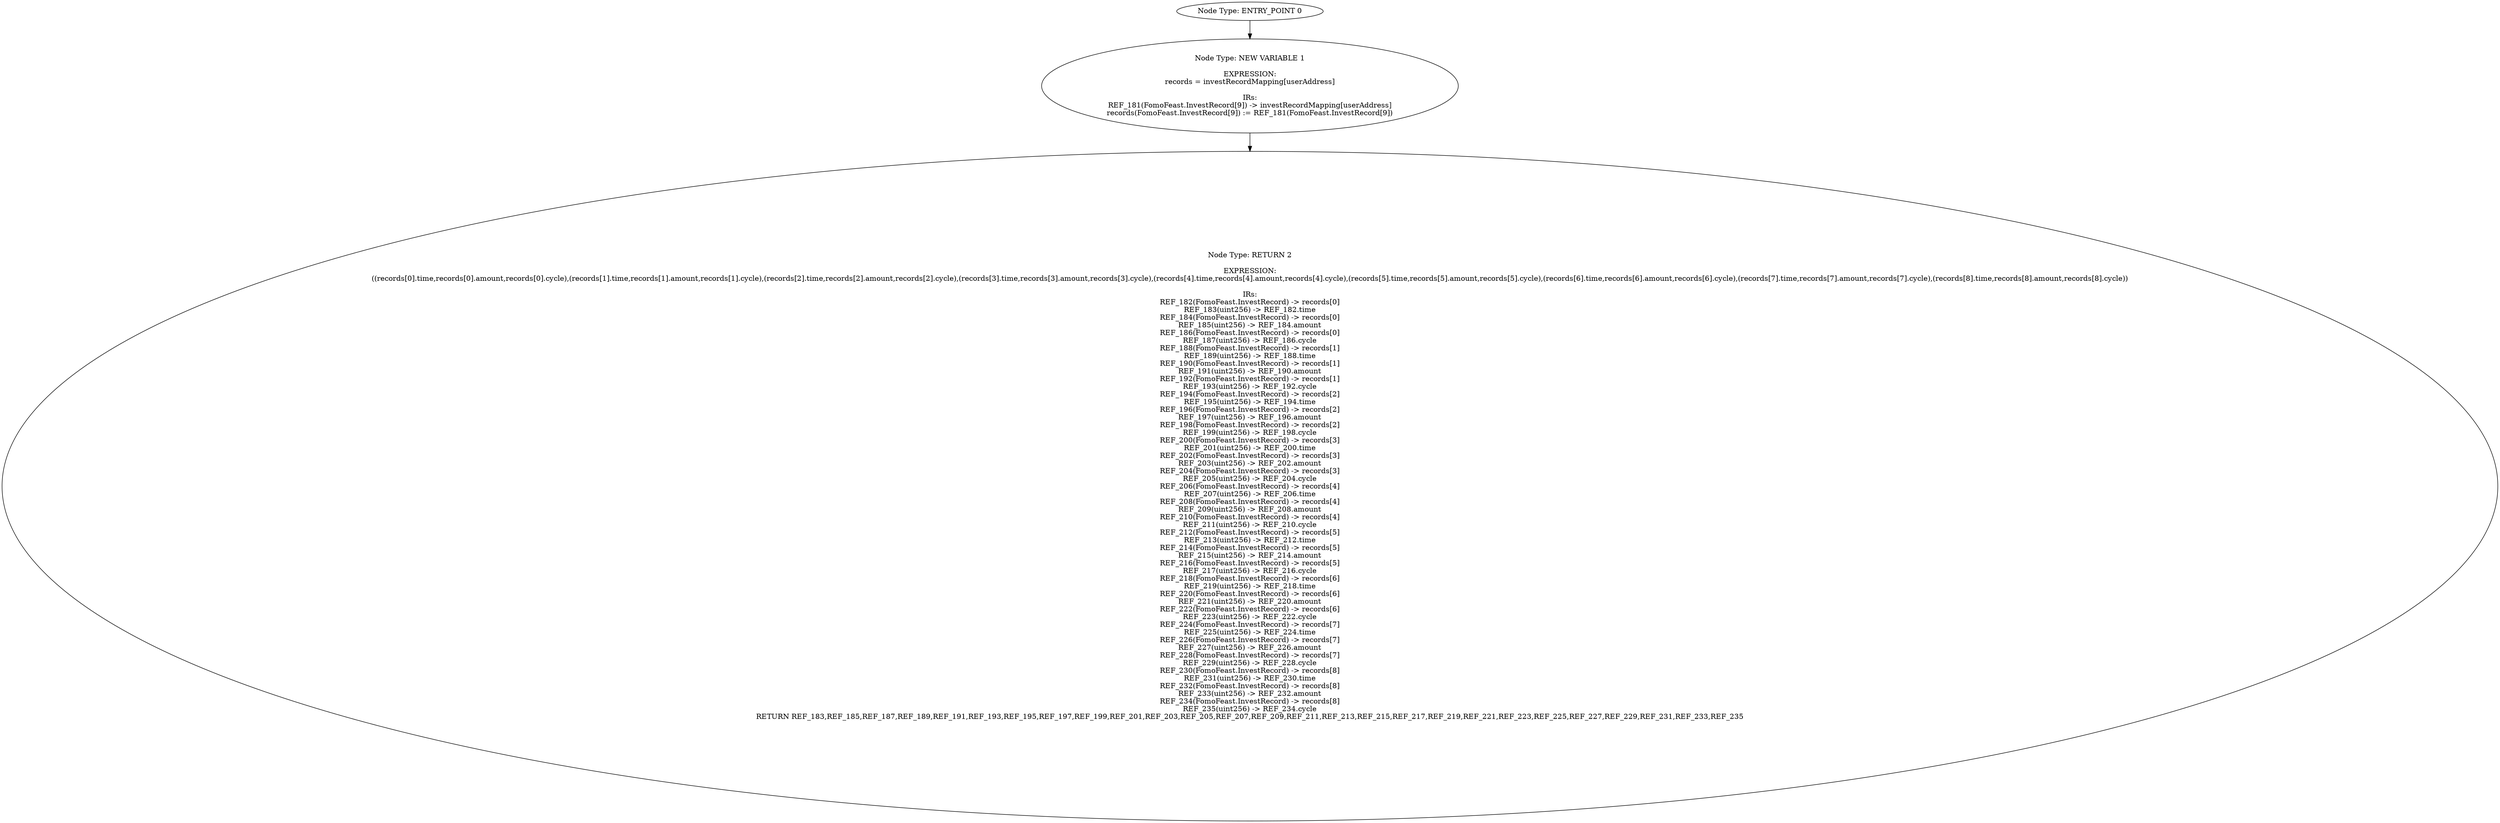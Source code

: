 digraph{
0[label="Node Type: ENTRY_POINT 0
"];
0->1;
1[label="Node Type: NEW VARIABLE 1

EXPRESSION:
records = investRecordMapping[userAddress]

IRs:
REF_181(FomoFeast.InvestRecord[9]) -> investRecordMapping[userAddress]
records(FomoFeast.InvestRecord[9]) := REF_181(FomoFeast.InvestRecord[9])"];
1->2;
2[label="Node Type: RETURN 2

EXPRESSION:
((records[0].time,records[0].amount,records[0].cycle),(records[1].time,records[1].amount,records[1].cycle),(records[2].time,records[2].amount,records[2].cycle),(records[3].time,records[3].amount,records[3].cycle),(records[4].time,records[4].amount,records[4].cycle),(records[5].time,records[5].amount,records[5].cycle),(records[6].time,records[6].amount,records[6].cycle),(records[7].time,records[7].amount,records[7].cycle),(records[8].time,records[8].amount,records[8].cycle))

IRs:
REF_182(FomoFeast.InvestRecord) -> records[0]
REF_183(uint256) -> REF_182.time
REF_184(FomoFeast.InvestRecord) -> records[0]
REF_185(uint256) -> REF_184.amount
REF_186(FomoFeast.InvestRecord) -> records[0]
REF_187(uint256) -> REF_186.cycle
REF_188(FomoFeast.InvestRecord) -> records[1]
REF_189(uint256) -> REF_188.time
REF_190(FomoFeast.InvestRecord) -> records[1]
REF_191(uint256) -> REF_190.amount
REF_192(FomoFeast.InvestRecord) -> records[1]
REF_193(uint256) -> REF_192.cycle
REF_194(FomoFeast.InvestRecord) -> records[2]
REF_195(uint256) -> REF_194.time
REF_196(FomoFeast.InvestRecord) -> records[2]
REF_197(uint256) -> REF_196.amount
REF_198(FomoFeast.InvestRecord) -> records[2]
REF_199(uint256) -> REF_198.cycle
REF_200(FomoFeast.InvestRecord) -> records[3]
REF_201(uint256) -> REF_200.time
REF_202(FomoFeast.InvestRecord) -> records[3]
REF_203(uint256) -> REF_202.amount
REF_204(FomoFeast.InvestRecord) -> records[3]
REF_205(uint256) -> REF_204.cycle
REF_206(FomoFeast.InvestRecord) -> records[4]
REF_207(uint256) -> REF_206.time
REF_208(FomoFeast.InvestRecord) -> records[4]
REF_209(uint256) -> REF_208.amount
REF_210(FomoFeast.InvestRecord) -> records[4]
REF_211(uint256) -> REF_210.cycle
REF_212(FomoFeast.InvestRecord) -> records[5]
REF_213(uint256) -> REF_212.time
REF_214(FomoFeast.InvestRecord) -> records[5]
REF_215(uint256) -> REF_214.amount
REF_216(FomoFeast.InvestRecord) -> records[5]
REF_217(uint256) -> REF_216.cycle
REF_218(FomoFeast.InvestRecord) -> records[6]
REF_219(uint256) -> REF_218.time
REF_220(FomoFeast.InvestRecord) -> records[6]
REF_221(uint256) -> REF_220.amount
REF_222(FomoFeast.InvestRecord) -> records[6]
REF_223(uint256) -> REF_222.cycle
REF_224(FomoFeast.InvestRecord) -> records[7]
REF_225(uint256) -> REF_224.time
REF_226(FomoFeast.InvestRecord) -> records[7]
REF_227(uint256) -> REF_226.amount
REF_228(FomoFeast.InvestRecord) -> records[7]
REF_229(uint256) -> REF_228.cycle
REF_230(FomoFeast.InvestRecord) -> records[8]
REF_231(uint256) -> REF_230.time
REF_232(FomoFeast.InvestRecord) -> records[8]
REF_233(uint256) -> REF_232.amount
REF_234(FomoFeast.InvestRecord) -> records[8]
REF_235(uint256) -> REF_234.cycle
RETURN REF_183,REF_185,REF_187,REF_189,REF_191,REF_193,REF_195,REF_197,REF_199,REF_201,REF_203,REF_205,REF_207,REF_209,REF_211,REF_213,REF_215,REF_217,REF_219,REF_221,REF_223,REF_225,REF_227,REF_229,REF_231,REF_233,REF_235"];
}
